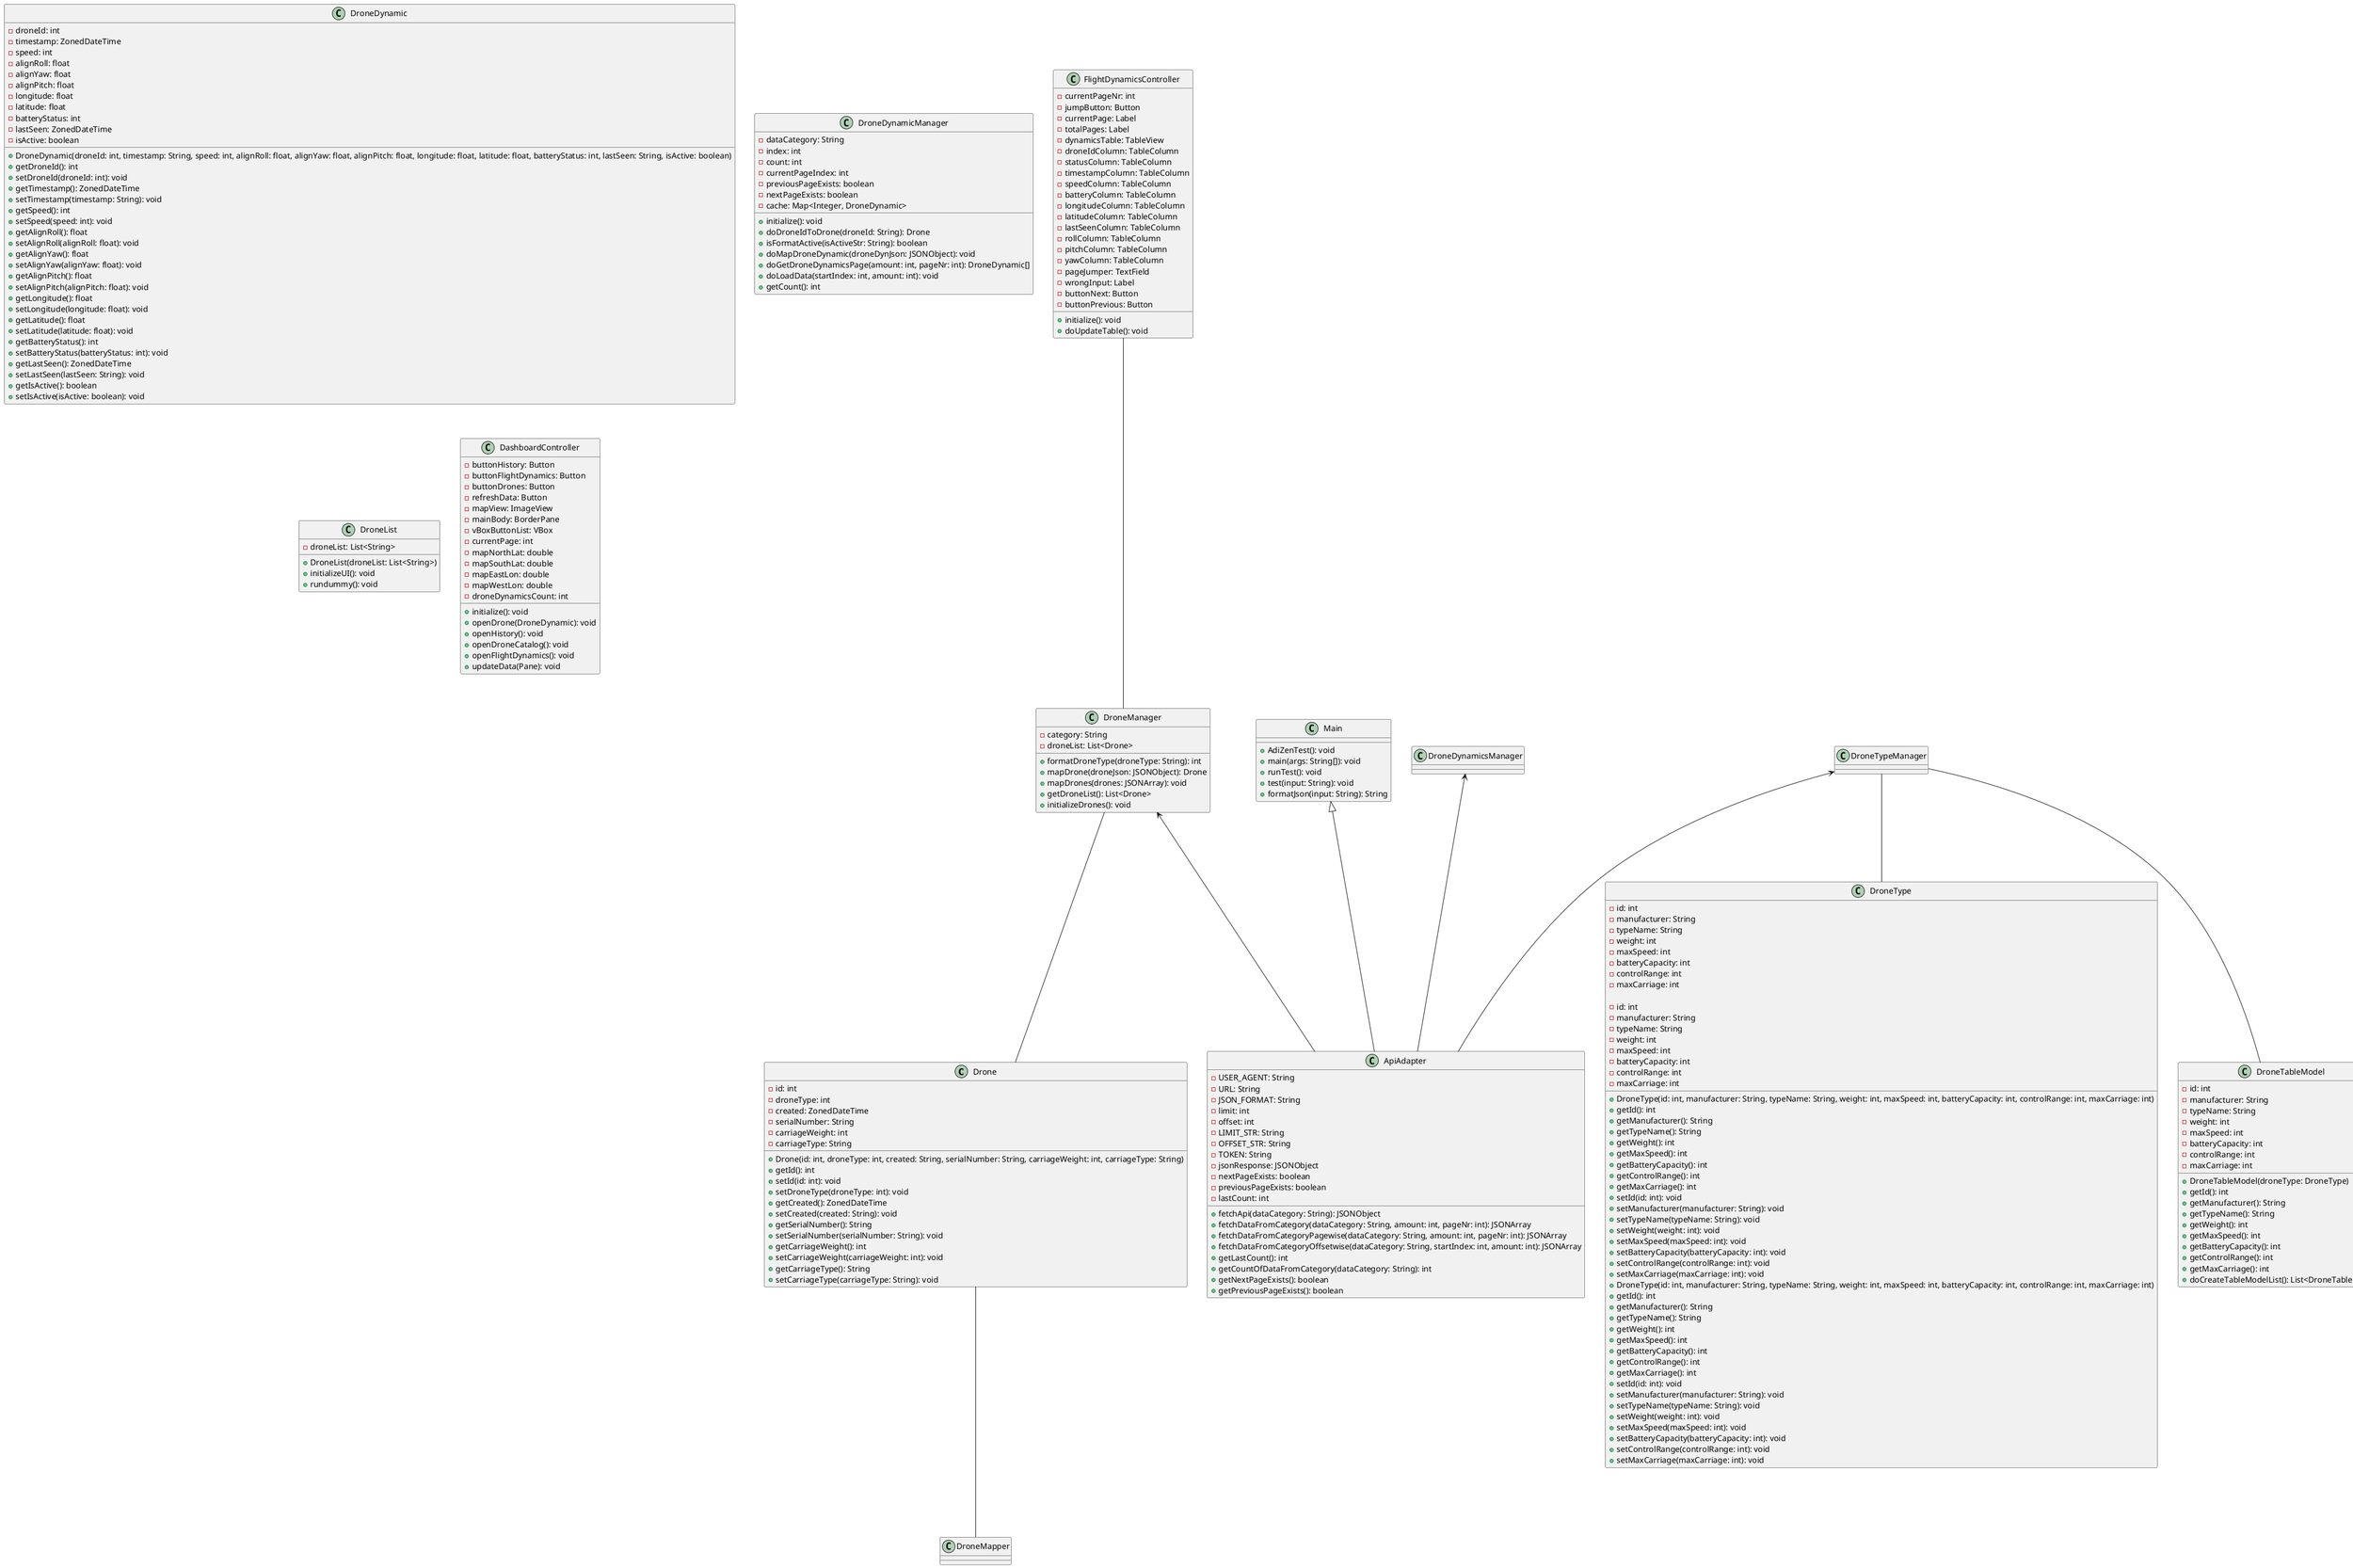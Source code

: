 @startuml

class Drone {
    -id: int
    -droneType: int
    -created: ZonedDateTime
    -serialNumber: String
    -carriageWeight: int
    -carriageType: String

    +Drone(id: int, droneType: int, created: String, serialNumber: String, carriageWeight: int, carriageType: String)
    +getId(): int
    +setId(id: int): void
    +setDroneType(droneType: int): void
    +getCreated(): ZonedDateTime
    +setCreated(created: String): void
    +getSerialNumber(): String
    +setSerialNumber(serialNumber: String): void
    +getCarriageWeight(): int
    +setCarriageWeight(carriageWeight: int): void
    +getCarriageType(): String
    +setCarriageType(carriageType: String): void
}

class DroneDynamic {
    -droneId: int
    -timestamp: ZonedDateTime
    -speed: int
    -alignRoll: float
    -alignYaw: float
    -alignPitch: float
    -longitude: float
    -latitude: float
    -batteryStatus: int
    -lastSeen: ZonedDateTime
    -isActive: boolean

    +DroneDynamic(droneId: int, timestamp: String, speed: int, alignRoll: float, alignYaw: float, alignPitch: float, longitude: float, latitude: float, batteryStatus: int, lastSeen: String, isActive: boolean)
    +getDroneId(): int
    +setDroneId(droneId: int): void
    +getTimestamp(): ZonedDateTime
    +setTimestamp(timestamp: String): void
    +getSpeed(): int
    +setSpeed(speed: int): void
    +getAlignRoll(): float
    +setAlignRoll(alignRoll: float): void
    +getAlignYaw(): float
    +setAlignYaw(alignYaw: float): void
    +getAlignPitch(): float
    +setAlignPitch(alignPitch: float): void
    +getLongitude(): float
    +setLongitude(longitude: float): void
    +getLatitude(): float
    +setLatitude(latitude: float): void
    +getBatteryStatus(): int
    +setBatteryStatus(batteryStatus: int): void
    +getLastSeen(): ZonedDateTime
    +setLastSeen(lastSeen: String): void
    +getIsActive(): boolean
    +setIsActive(isActive: boolean): void
}

class DroneManager {
    -category: String
    -droneList: List<Drone>

    +formatDroneType(droneType: String): int
    +mapDrone(droneJson: JSONObject): Drone
    +mapDrones(drones: JSONArray): void
    +getDroneList(): List<Drone>
    +initializeDrones(): void
}

class DroneDynamicManager {
    -dataCategory: String
    -index: int
    -count: int
    -currentPageIndex: int
    -previousPageExists: boolean
    -nextPageExists: boolean
    -cache: Map<Integer, DroneDynamic>

    +initialize(): void
    +doDroneIdToDrone(droneId: String): Drone
    +isFormatActive(isActiveStr: String): boolean
    +doMapDroneDynamic(droneDynJson: JSONObject): void
    +doGetDroneDynamicsPage(amount: int, pageNr: int): DroneDynamic[]
    +doLoadData(startIndex: int, amount: int): void
    +getCount(): int
}

class DroneList {
    -droneList: List<String>

    +DroneList(droneList: List<String>)
    +initializeUI(): void
    +rundummy(): void
}

class DroneType {
    -id: int
    -manufacturer: String
    -typeName: String
    -weight: int
    -maxSpeed: int
    -batteryCapacity: int
    -controlRange: int
    -maxCarriage: int

    +DroneType(id: int, manufacturer: String, typeName: String, weight: int, maxSpeed: int, batteryCapacity: int, controlRange: int, maxCarriage: int)
    +getId(): int
    +getManufacturer(): String
    +getTypeName(): String
    +getWeight(): int
    +getMaxSpeed(): int
    +getBatteryCapacity(): int
    +getControlRange(): int
    +getMaxCarriage(): int
    +setId(id: int): void
    +setManufacturer(manufacturer: String): void
    +setTypeName(typeName: String): void
    +setWeight(weight: int): void
    +setMaxSpeed(maxSpeed: int): void
    +setBatteryCapacity(batteryCapacity: int): void
    +setControlRange(controlRange: int): void
    +setMaxCarriage(maxCarriage: int): void
}

class ApiAdapter {
    -USER_AGENT: String
    -URL: String
    -JSON_FORMAT: String
    -limit: int
    -offset: int
    -LIMIT_STR: String
    -OFFSET_STR: String
    -TOKEN: String
    -jsonResponse: JSONObject
    -nextPageExists: boolean
    -previousPageExists: boolean
    -lastCount: int

    +fetchApi(dataCategory: String): JSONObject
    +fetchDataFromCategory(dataCategory: String, amount: int, pageNr: int): JSONArray
    +fetchDataFromCategoryPagewise(dataCategory: String, amount: int, pageNr: int): JSONArray
    +fetchDataFromCategoryOffsetwise(dataCategory: String, startIndex: int, amount: int): JSONArray
    +getLastCount(): int
    +getCountOfDataFromCategory(dataCategory: String): int
    +getNextPageExists(): boolean
    +getPreviousPageExists(): boolean
}

class DroneTableModel {
    -id: int
    -manufacturer: String
    -typeName: String
    -weight: int
    -maxSpeed: int
    -batteryCapacity: int
    -controlRange: int
    -maxCarriage: int

    +DroneTableModel(droneType: DroneType)
    +getId(): int
    +getManufacturer(): String
    +getTypeName(): String
    +getWeight(): int
    +getMaxSpeed(): int
    +getBatteryCapacity(): int
    +getControlRange(): int
    +getMaxCarriage(): int
    +doCreateTableModelList(): List<DroneTableModel>
}

class FlightDynamicsController {
    -currentPageNr: int
    -jumpButton: Button
    -currentPage: Label
    -totalPages: Label
    -dynamicsTable: TableView
    -droneIdColumn: TableColumn
    -statusColumn: TableColumn
    -timestampColumn: TableColumn
    -speedColumn: TableColumn
    -batteryColumn: TableColumn
    -longitudeColumn: TableColumn
    -latitudeColumn: TableColumn
    -lastSeenColumn: TableColumn
    -rollColumn: TableColumn
    -pitchColumn: TableColumn
    -yawColumn: TableColumn
    -pageJumper: TextField
    -wrongInput: Label
    -buttonNext: Button
    -buttonPrevious: Button

    +initialize(): void
    +doUpdateTable(): void
}

class DroneType {
    -id: int
    -manufacturer: String
    -typeName: String
    -weight: int
    -maxSpeed: int
    -batteryCapacity: int
    -controlRange: int
    -maxCarriage: int

    +DroneType(id: int, manufacturer: String, typeName: String, weight: int, maxSpeed: int, batteryCapacity: int, controlRange: int, maxCarriage: int)
    +getId(): int
    +getManufacturer(): String
    +getTypeName(): String
    +getWeight(): int
    +getMaxSpeed(): int
    +getBatteryCapacity(): int
    +getControlRange(): int
    +getMaxCarriage(): int
    +setId(id: int): void
    +setManufacturer(manufacturer: String): void
    +setTypeName(typeName: String): void
    +setWeight(weight: int): void
    +setMaxSpeed(maxSpeed: int): void
    +setBatteryCapacity(batteryCapacity: int): void
    +setControlRange(controlRange: int): void
    +setMaxCarriage(maxCarriage: int): void
}

class DashboardController {
    -buttonHistory: Button
    -buttonFlightDynamics: Button
    -buttonDrones: Button
    -refreshData: Button
    -mapView: ImageView
    -mainBody: BorderPane
    -vBoxButtonList: VBox
    -currentPage: int
    -mapNorthLat: double
    -mapSouthLat: double
    -mapEastLon: double
    -mapWestLon: double
    -droneDynamicsCount: int

    +initialize(): void
    +openDrone(DroneDynamic): void
    +openHistory(): void
    +openDroneCatalog(): void
    +openFlightDynamics(): void
    +updateData(Pane): void
}

class Main {
    +AdiZenTest(): void
    +main(args: String[]): void
    +runTest(): void
    +test(input: String): void
    +formatJson(input: String): String
}

DroneManager <--- ApiAdapter
DroneManager --- Drone
DroneDynamicsManager <--- ApiAdapter
Main <|--- ApiAdapter
Drone --- DroneMapper
FlightDynamicsController --- DroneManager
DroneTypeManager --- DroneTableModel
DroneTypeManager <--- ApiAdapter
DroneTypeManager --- DroneType


@enduml
